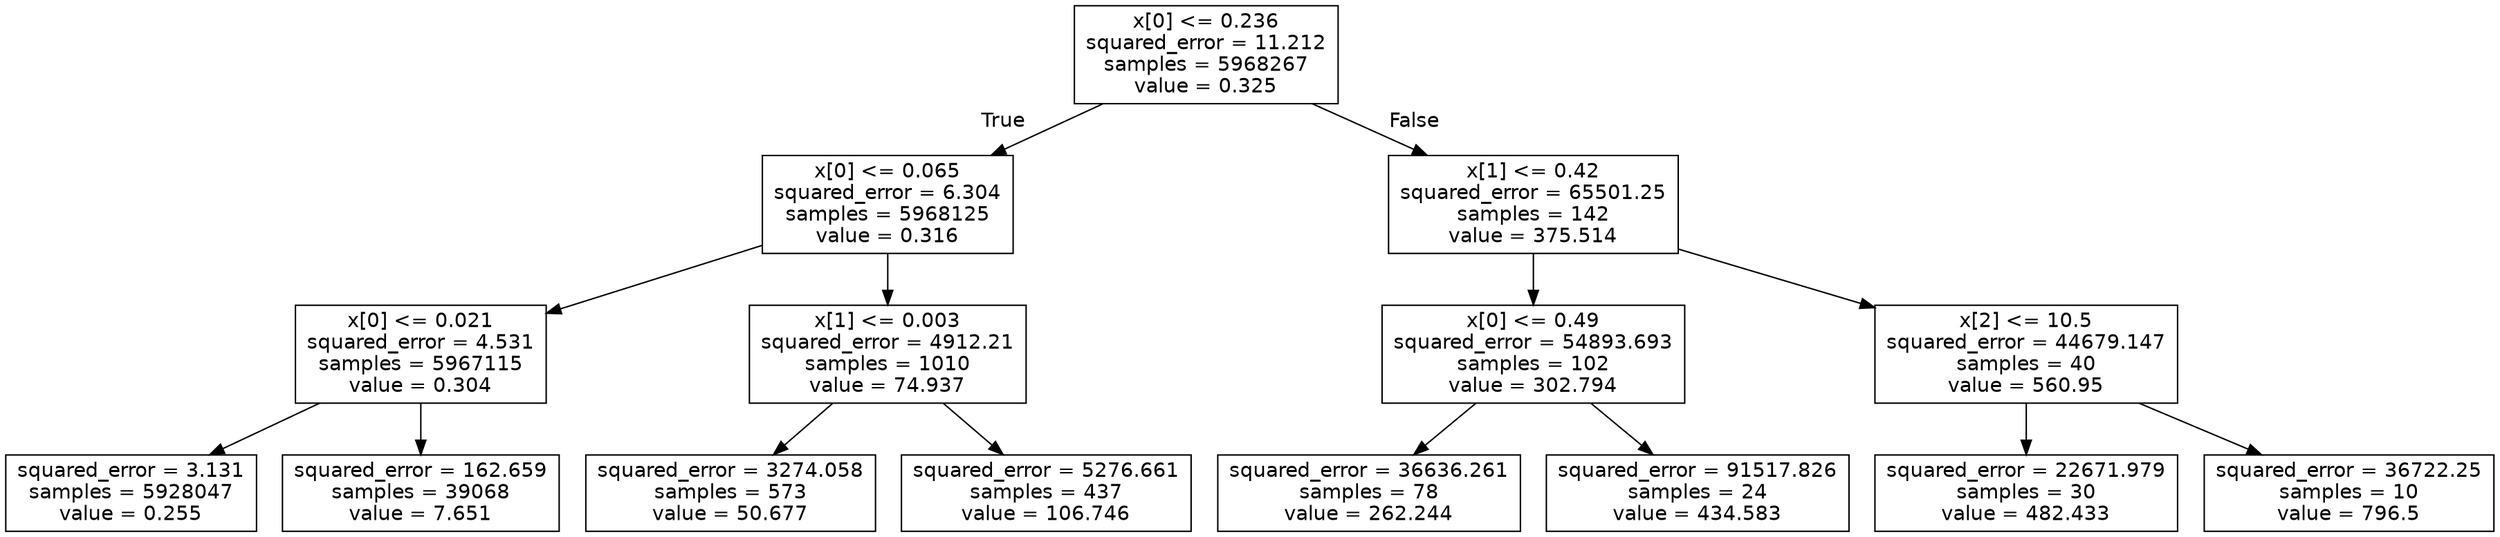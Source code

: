 digraph Tree {
node [shape=box, fontname="helvetica"] ;
edge [fontname="helvetica"] ;
0 [label="x[0] <= 0.236\nsquared_error = 11.212\nsamples = 5968267\nvalue = 0.325"] ;
1 [label="x[0] <= 0.065\nsquared_error = 6.304\nsamples = 5968125\nvalue = 0.316"] ;
0 -> 1 [labeldistance=2.5, labelangle=45, headlabel="True"] ;
2 [label="x[0] <= 0.021\nsquared_error = 4.531\nsamples = 5967115\nvalue = 0.304"] ;
1 -> 2 ;
3 [label="squared_error = 3.131\nsamples = 5928047\nvalue = 0.255"] ;
2 -> 3 ;
4 [label="squared_error = 162.659\nsamples = 39068\nvalue = 7.651"] ;
2 -> 4 ;
5 [label="x[1] <= 0.003\nsquared_error = 4912.21\nsamples = 1010\nvalue = 74.937"] ;
1 -> 5 ;
6 [label="squared_error = 3274.058\nsamples = 573\nvalue = 50.677"] ;
5 -> 6 ;
7 [label="squared_error = 5276.661\nsamples = 437\nvalue = 106.746"] ;
5 -> 7 ;
8 [label="x[1] <= 0.42\nsquared_error = 65501.25\nsamples = 142\nvalue = 375.514"] ;
0 -> 8 [labeldistance=2.5, labelangle=-45, headlabel="False"] ;
9 [label="x[0] <= 0.49\nsquared_error = 54893.693\nsamples = 102\nvalue = 302.794"] ;
8 -> 9 ;
10 [label="squared_error = 36636.261\nsamples = 78\nvalue = 262.244"] ;
9 -> 10 ;
11 [label="squared_error = 91517.826\nsamples = 24\nvalue = 434.583"] ;
9 -> 11 ;
12 [label="x[2] <= 10.5\nsquared_error = 44679.147\nsamples = 40\nvalue = 560.95"] ;
8 -> 12 ;
13 [label="squared_error = 22671.979\nsamples = 30\nvalue = 482.433"] ;
12 -> 13 ;
14 [label="squared_error = 36722.25\nsamples = 10\nvalue = 796.5"] ;
12 -> 14 ;
}